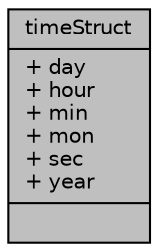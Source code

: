 digraph "timeStruct"
{
 // LATEX_PDF_SIZE
  edge [fontname="Helvetica",fontsize="10",labelfontname="Helvetica",labelfontsize="10"];
  node [fontname="Helvetica",fontsize="10",shape=record];
  Node1 [label="{timeStruct\n|+ day\l+ hour\l+ min\l+ mon\l+ sec\l+ year\l|}",height=0.2,width=0.4,color="black", fillcolor="grey75", style="filled", fontcolor="black",tooltip=" "];
}

